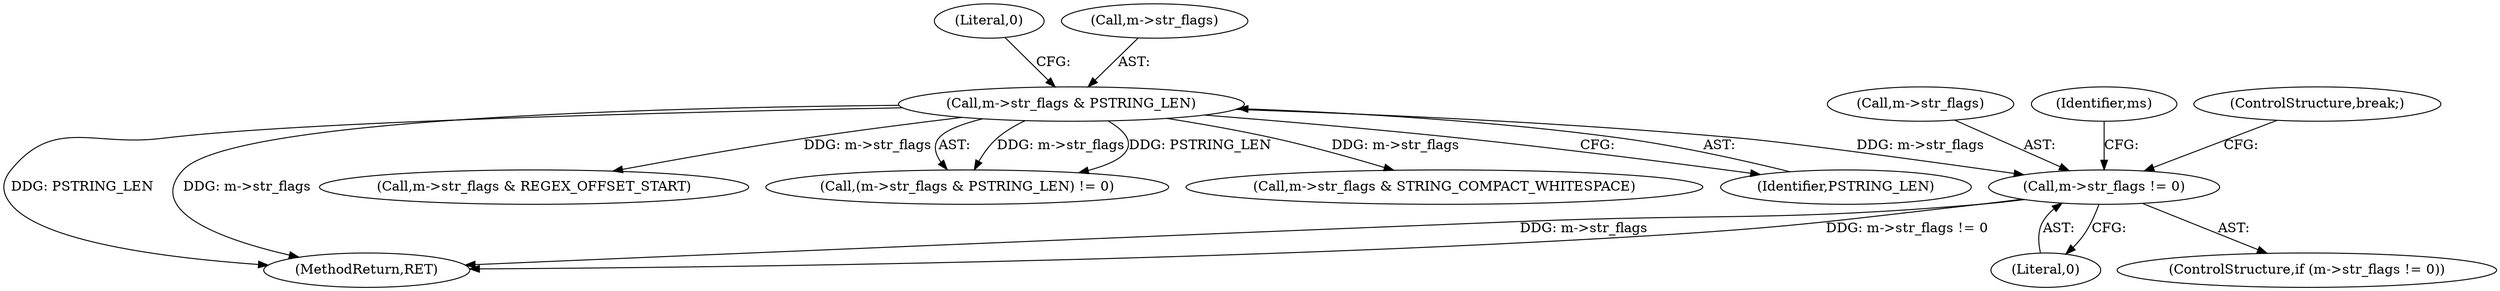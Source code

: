 digraph "0_file_4a284c89d6ef11aca34da65da7d673050a5ea320_0@pointer" {
"1000143" [label="(Call,m->str_flags != 0)"];
"1000122" [label="(Call,m->str_flags & PSTRING_LEN)"];
"1000144" [label="(Call,m->str_flags)"];
"1000199" [label="(Call,m->str_flags & STRING_COMPACT_WHITESPACE)"];
"1000142" [label="(ControlStructure,if (m->str_flags != 0))"];
"1000126" [label="(Identifier,PSTRING_LEN)"];
"1000147" [label="(Literal,0)"];
"1000127" [label="(Literal,0)"];
"1000150" [label="(Identifier,ms)"];
"1000242" [label="(MethodReturn,RET)"];
"1000160" [label="(Call,m->str_flags & REGEX_OFFSET_START)"];
"1000121" [label="(Call,(m->str_flags & PSTRING_LEN) != 0)"];
"1000123" [label="(Call,m->str_flags)"];
"1000143" [label="(Call,m->str_flags != 0)"];
"1000122" [label="(Call,m->str_flags & PSTRING_LEN)"];
"1000155" [label="(ControlStructure,break;)"];
"1000143" -> "1000142"  [label="AST: "];
"1000143" -> "1000147"  [label="CFG: "];
"1000144" -> "1000143"  [label="AST: "];
"1000147" -> "1000143"  [label="AST: "];
"1000150" -> "1000143"  [label="CFG: "];
"1000155" -> "1000143"  [label="CFG: "];
"1000143" -> "1000242"  [label="DDG: m->str_flags"];
"1000143" -> "1000242"  [label="DDG: m->str_flags != 0"];
"1000122" -> "1000143"  [label="DDG: m->str_flags"];
"1000122" -> "1000121"  [label="AST: "];
"1000122" -> "1000126"  [label="CFG: "];
"1000123" -> "1000122"  [label="AST: "];
"1000126" -> "1000122"  [label="AST: "];
"1000127" -> "1000122"  [label="CFG: "];
"1000122" -> "1000242"  [label="DDG: PSTRING_LEN"];
"1000122" -> "1000242"  [label="DDG: m->str_flags"];
"1000122" -> "1000121"  [label="DDG: m->str_flags"];
"1000122" -> "1000121"  [label="DDG: PSTRING_LEN"];
"1000122" -> "1000160"  [label="DDG: m->str_flags"];
"1000122" -> "1000199"  [label="DDG: m->str_flags"];
}
